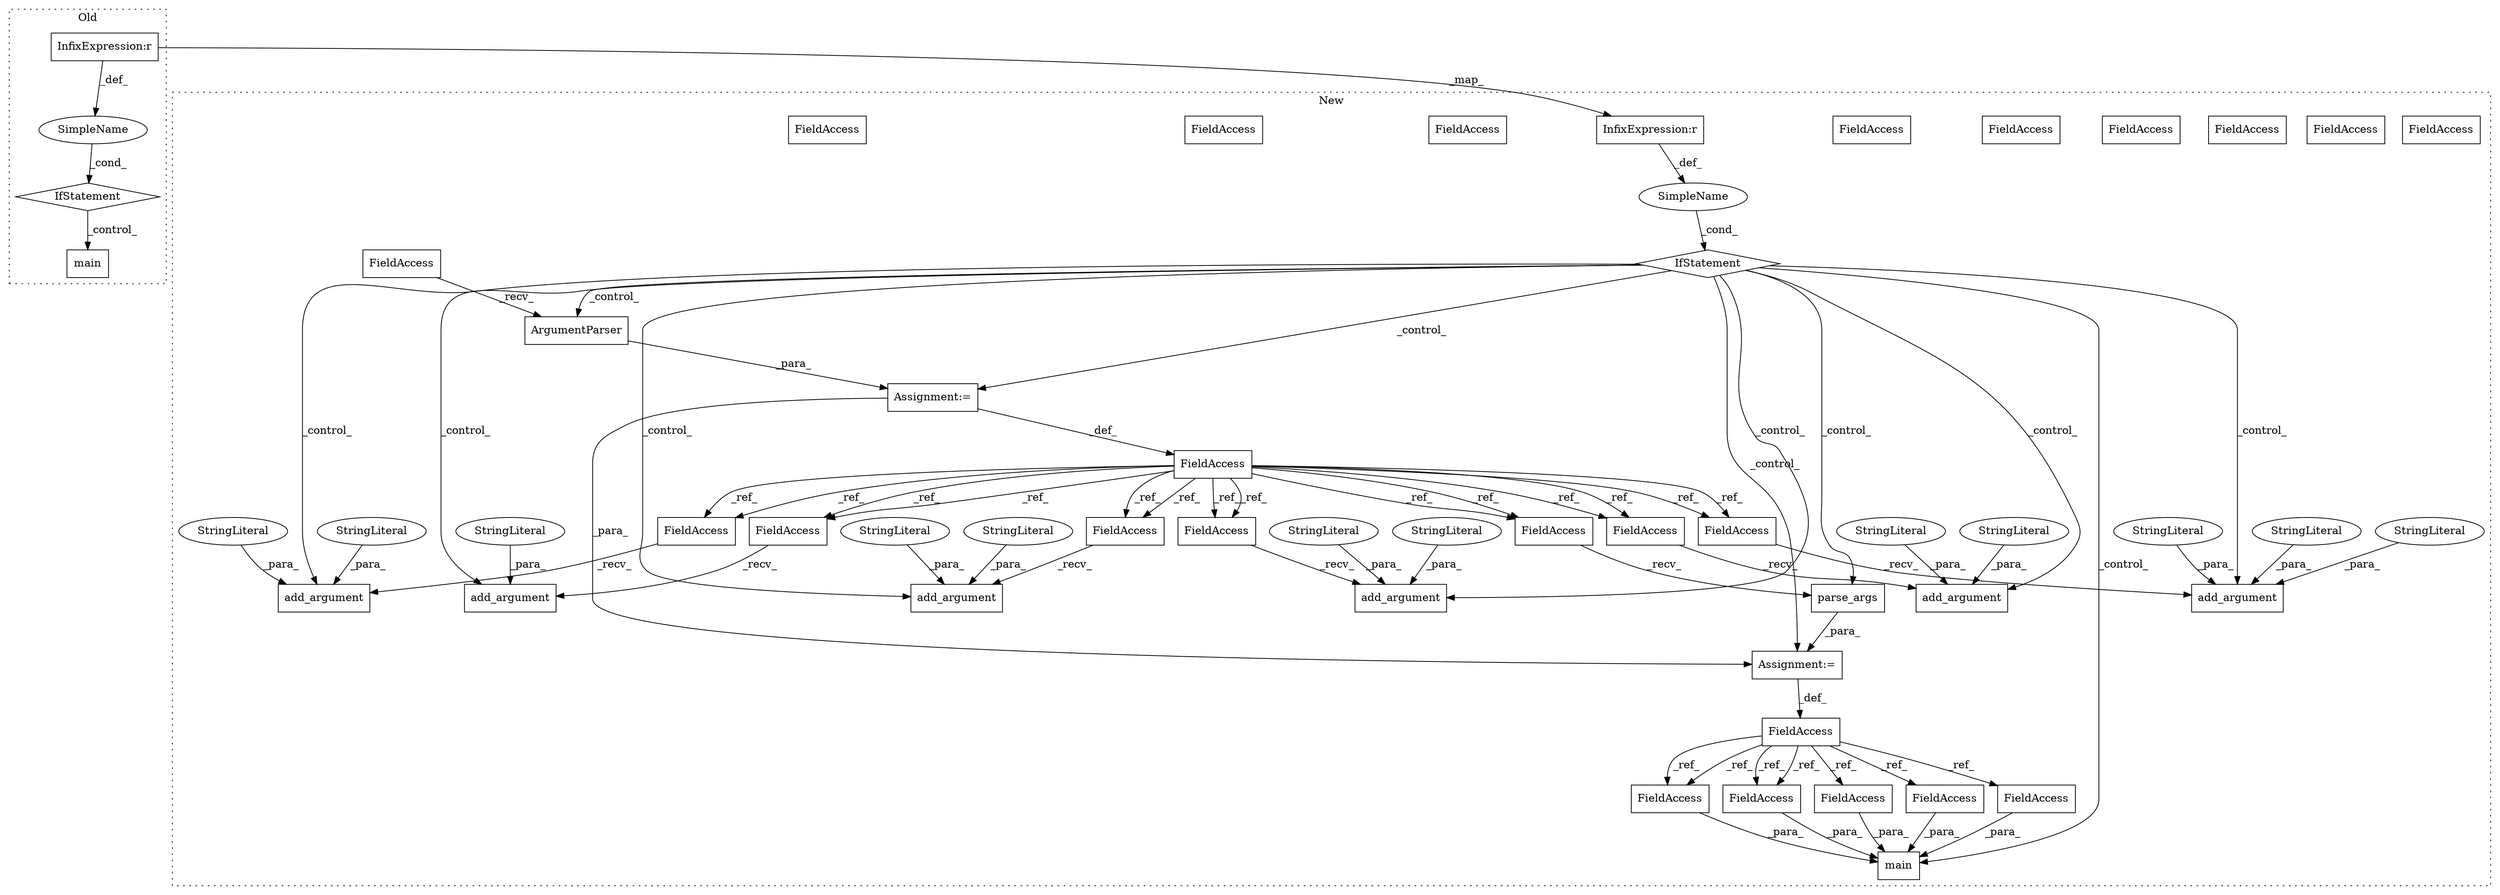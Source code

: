 digraph G {
subgraph cluster0 {
1 [label="IfStatement" a="25" s="4821,4847" l="4,2" shape="diamond"];
29 [label="InfixExpression:r" a="27" s="4833" l="4" shape="box"];
38 [label="main" a="32" s="4857" l="6" shape="box"];
39 [label="SimpleName" a="42" s="" l="" shape="ellipse"];
label = "Old";
style="dotted";
}
subgraph cluster1 {
2 [label="parse_args" a="32" s="5393" l="12" shape="box"];
3 [label="Assignment:=" a="7" s="5385" l="1" shape="box"];
4 [label="Assignment:=" a="7" s="4880" l="1" shape="box"];
5 [label="ArgumentParser" a="32" s="4890" l="16" shape="box"];
6 [label="add_argument" a="32" s="5151,5216" l="13,1" shape="box"];
7 [label="StringLiteral" a="45" s="5164" l="16" shape="ellipse"];
8 [label="StringLiteral" a="45" s="5181" l="5" shape="ellipse"];
9 [label="add_argument" a="32" s="5068,5135" l="13,1" shape="box"];
10 [label="StringLiteral" a="45" s="5191" l="23" shape="ellipse"];
11 [label="StringLiteral" a="45" s="5081" l="11" shape="ellipse"];
12 [label="add_argument" a="32" s="4991,5052" l="13,1" shape="box"];
13 [label="StringLiteral" a="45" s="5004" l="13" shape="ellipse"];
14 [label="StringLiteral" a="45" s="5018" l="5" shape="ellipse"];
15 [label="add_argument" a="32" s="4921,4975" l="13,1" shape="box"];
16 [label="StringLiteral" a="45" s="5093" l="5" shape="ellipse"];
17 [label="StringLiteral" a="45" s="4952" l="20" shape="ellipse"];
18 [label="add_argument" a="32" s="5308,5372" l="13,1" shape="box"];
19 [label="StringLiteral" a="45" s="5352" l="18" shape="ellipse"];
20 [label="StringLiteral" a="45" s="5342" l="5" shape="ellipse"];
21 [label="FieldAccess" a="22" s="5386" l="6" shape="box"];
22 [label="FieldAccess" a="22" s="5301" l="6" shape="box"];
23 [label="FieldAccess" a="22" s="4874" l="6" shape="box"];
24 [label="FieldAccess" a="22" s="4914" l="6" shape="box"];
25 [label="FieldAccess" a="22" s="5061" l="6" shape="box"];
26 [label="FieldAccess" a="22" s="5144" l="6" shape="box"];
27 [label="FieldAccess" a="22" s="4984" l="6" shape="box"];
28 [label="InfixExpression:r" a="27" s="4850" l="4" shape="box"];
30 [label="IfStatement" a="25" s="4838,4864" l="4,2" shape="diamond"];
31 [label="SimpleName" a="42" s="" l="" shape="ellipse"];
32 [label="FieldAccess" a="22" s="5225" l="6" shape="box"];
33 [label="add_argument" a="32" s="5232,5292" l="13,1" shape="box"];
34 [label="StringLiteral" a="45" s="4934" l="8" shape="ellipse"];
35 [label="StringLiteral" a="45" s="5266" l="24" shape="ellipse"];
36 [label="FieldAccess" a="22" s="5381" l="4" shape="box"];
37 [label="FieldAccess" a="22" s="5516" l="4" shape="box"];
40 [label="FieldAccess" a="22" s="5485" l="4" shape="box"];
41 [label="main" a="32" s="5435,5549" l="12,1" shape="box"];
42 [label="FieldAccess" a="22" s="4881" l="8" shape="box"];
43 [label="FieldAccess" a="22" s="4914" l="6" shape="box"];
44 [label="FieldAccess" a="22" s="5061" l="6" shape="box"];
45 [label="FieldAccess" a="22" s="5301" l="6" shape="box"];
46 [label="FieldAccess" a="22" s="4984" l="6" shape="box"];
47 [label="FieldAccess" a="22" s="5386" l="6" shape="box"];
48 [label="FieldAccess" a="22" s="5144" l="6" shape="box"];
49 [label="FieldAccess" a="22" s="5225" l="6" shape="box"];
50 [label="FieldAccess" a="22" s="5516" l="4" shape="box"];
51 [label="FieldAccess" a="22" s="5485" l="4" shape="box"];
52 [label="FieldAccess" a="22" s="5470" l="4" shape="box"];
53 [label="FieldAccess" a="22" s="5498" l="4" shape="box"];
54 [label="FieldAccess" a="22" s="5528" l="4" shape="box"];
label = "New";
style="dotted";
}
1 -> 38 [label="_control_"];
2 -> 3 [label="_para_"];
3 -> 36 [label="_def_"];
4 -> 23 [label="_def_"];
4 -> 3 [label="_para_"];
5 -> 4 [label="_para_"];
7 -> 6 [label="_para_"];
8 -> 6 [label="_para_"];
10 -> 6 [label="_para_"];
11 -> 9 [label="_para_"];
13 -> 12 [label="_para_"];
14 -> 12 [label="_para_"];
16 -> 9 [label="_para_"];
17 -> 15 [label="_para_"];
19 -> 18 [label="_para_"];
20 -> 18 [label="_para_"];
23 -> 44 [label="_ref_"];
23 -> 47 [label="_ref_"];
23 -> 48 [label="_ref_"];
23 -> 45 [label="_ref_"];
23 -> 43 [label="_ref_"];
23 -> 43 [label="_ref_"];
23 -> 48 [label="_ref_"];
23 -> 45 [label="_ref_"];
23 -> 46 [label="_ref_"];
23 -> 44 [label="_ref_"];
23 -> 46 [label="_ref_"];
23 -> 49 [label="_ref_"];
23 -> 49 [label="_ref_"];
23 -> 47 [label="_ref_"];
28 -> 31 [label="_def_"];
29 -> 28 [label="_map_"];
29 -> 39 [label="_def_"];
30 -> 9 [label="_control_"];
30 -> 33 [label="_control_"];
30 -> 6 [label="_control_"];
30 -> 5 [label="_control_"];
30 -> 2 [label="_control_"];
30 -> 18 [label="_control_"];
30 -> 3 [label="_control_"];
30 -> 15 [label="_control_"];
30 -> 4 [label="_control_"];
30 -> 12 [label="_control_"];
30 -> 41 [label="_control_"];
31 -> 30 [label="_cond_"];
34 -> 15 [label="_para_"];
35 -> 33 [label="_para_"];
36 -> 51 [label="_ref_"];
36 -> 51 [label="_ref_"];
36 -> 54 [label="_ref_"];
36 -> 50 [label="_ref_"];
36 -> 50 [label="_ref_"];
36 -> 52 [label="_ref_"];
36 -> 53 [label="_ref_"];
39 -> 1 [label="_cond_"];
42 -> 5 [label="_recv_"];
43 -> 15 [label="_recv_"];
44 -> 9 [label="_recv_"];
45 -> 18 [label="_recv_"];
46 -> 12 [label="_recv_"];
47 -> 2 [label="_recv_"];
48 -> 6 [label="_recv_"];
49 -> 33 [label="_recv_"];
50 -> 41 [label="_para_"];
51 -> 41 [label="_para_"];
52 -> 41 [label="_para_"];
53 -> 41 [label="_para_"];
54 -> 41 [label="_para_"];
}